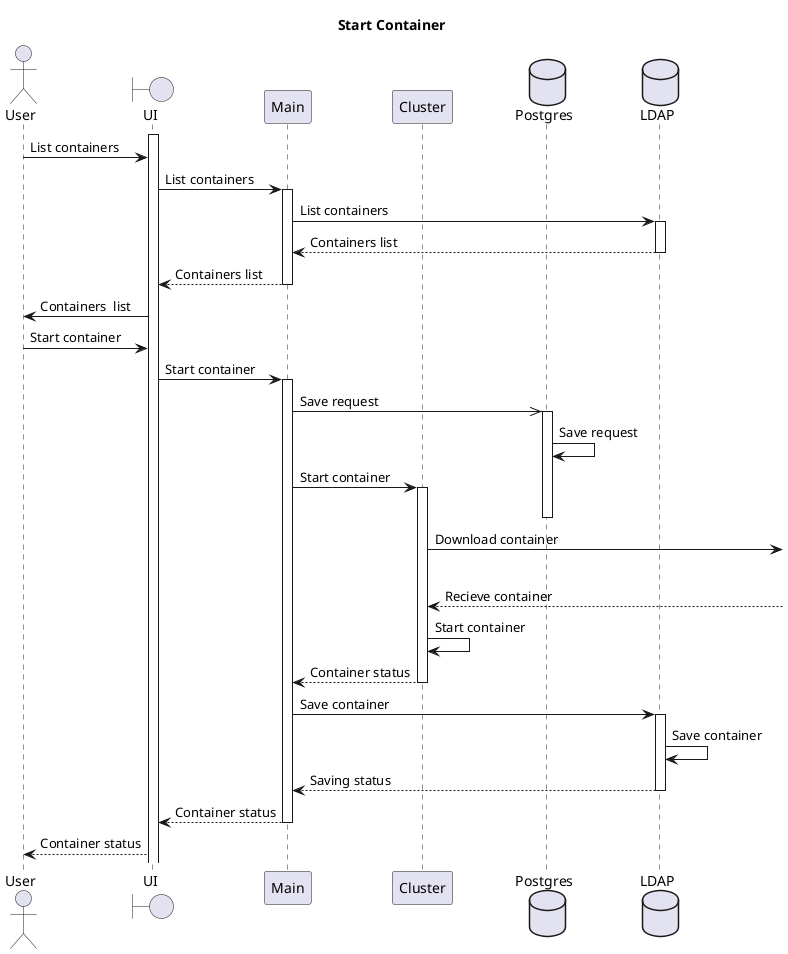 @startuml
title Start Container

actor User
boundary UI
participant Main
participant Cluster
database Postgres
database LDAP

activate UI
User -> UI:List containers
UI -> Main:List containers
activate Main
Main -> LDAP: List containers
activate LDAP
LDAP --> Main: Containers list
deactivate LDAP
Main --> UI: Containers list
deactivate Main
UI -> User: Containers  list

User -> UI: Start container
UI -> Main: Start container
activate Main
Main ->> Postgres: Save request
activate Postgres
Postgres -> Postgres:Save request
Main -> Cluster: Start container
activate Cluster
deactivate Postgres
Cluster ->]: Download container
|||
Cluster <--]: Recieve container
Cluster -> Cluster: Start container
Cluster --> Main: Container status
deactivate Cluster
Main -> LDAP: Save container
activate LDAP
LDAP -> LDAP: Save container
LDAP --> Main: Saving status
deactivate LDAP
Main --> UI: Container status
deactivate Main
UI --> User: Container status
@enduml
